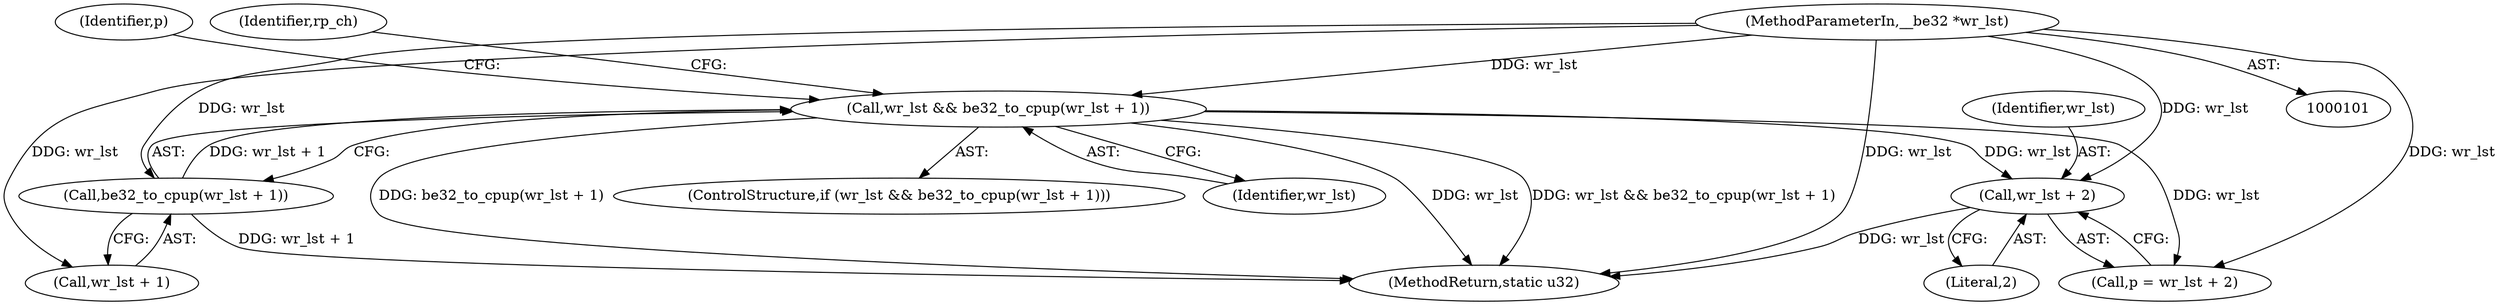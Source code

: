 digraph "0_linux_c70422f760c120480fee4de6c38804c72aa26bc1_36@pointer" {
"1000130" [label="(Call,wr_lst + 2)"];
"1000122" [label="(Call,wr_lst && be32_to_cpup(wr_lst + 1))"];
"1000103" [label="(MethodParameterIn,__be32 *wr_lst)"];
"1000124" [label="(Call,be32_to_cpup(wr_lst + 1))"];
"1000131" [label="(Identifier,wr_lst)"];
"1000121" [label="(ControlStructure,if (wr_lst && be32_to_cpup(wr_lst + 1)))"];
"1000103" [label="(MethodParameterIn,__be32 *wr_lst)"];
"1000129" [label="(Identifier,p)"];
"1000152" [label="(MethodReturn,static u32)"];
"1000122" [label="(Call,wr_lst && be32_to_cpup(wr_lst + 1))"];
"1000136" [label="(Identifier,rp_ch)"];
"1000132" [label="(Literal,2)"];
"1000123" [label="(Identifier,wr_lst)"];
"1000125" [label="(Call,wr_lst + 1)"];
"1000130" [label="(Call,wr_lst + 2)"];
"1000128" [label="(Call,p = wr_lst + 2)"];
"1000124" [label="(Call,be32_to_cpup(wr_lst + 1))"];
"1000130" -> "1000128"  [label="AST: "];
"1000130" -> "1000132"  [label="CFG: "];
"1000131" -> "1000130"  [label="AST: "];
"1000132" -> "1000130"  [label="AST: "];
"1000128" -> "1000130"  [label="CFG: "];
"1000130" -> "1000152"  [label="DDG: wr_lst"];
"1000122" -> "1000130"  [label="DDG: wr_lst"];
"1000103" -> "1000130"  [label="DDG: wr_lst"];
"1000122" -> "1000121"  [label="AST: "];
"1000122" -> "1000123"  [label="CFG: "];
"1000122" -> "1000124"  [label="CFG: "];
"1000123" -> "1000122"  [label="AST: "];
"1000124" -> "1000122"  [label="AST: "];
"1000129" -> "1000122"  [label="CFG: "];
"1000136" -> "1000122"  [label="CFG: "];
"1000122" -> "1000152"  [label="DDG: wr_lst"];
"1000122" -> "1000152"  [label="DDG: wr_lst && be32_to_cpup(wr_lst + 1)"];
"1000122" -> "1000152"  [label="DDG: be32_to_cpup(wr_lst + 1)"];
"1000103" -> "1000122"  [label="DDG: wr_lst"];
"1000124" -> "1000122"  [label="DDG: wr_lst + 1"];
"1000122" -> "1000128"  [label="DDG: wr_lst"];
"1000103" -> "1000101"  [label="AST: "];
"1000103" -> "1000152"  [label="DDG: wr_lst"];
"1000103" -> "1000124"  [label="DDG: wr_lst"];
"1000103" -> "1000125"  [label="DDG: wr_lst"];
"1000103" -> "1000128"  [label="DDG: wr_lst"];
"1000124" -> "1000125"  [label="CFG: "];
"1000125" -> "1000124"  [label="AST: "];
"1000124" -> "1000152"  [label="DDG: wr_lst + 1"];
}

